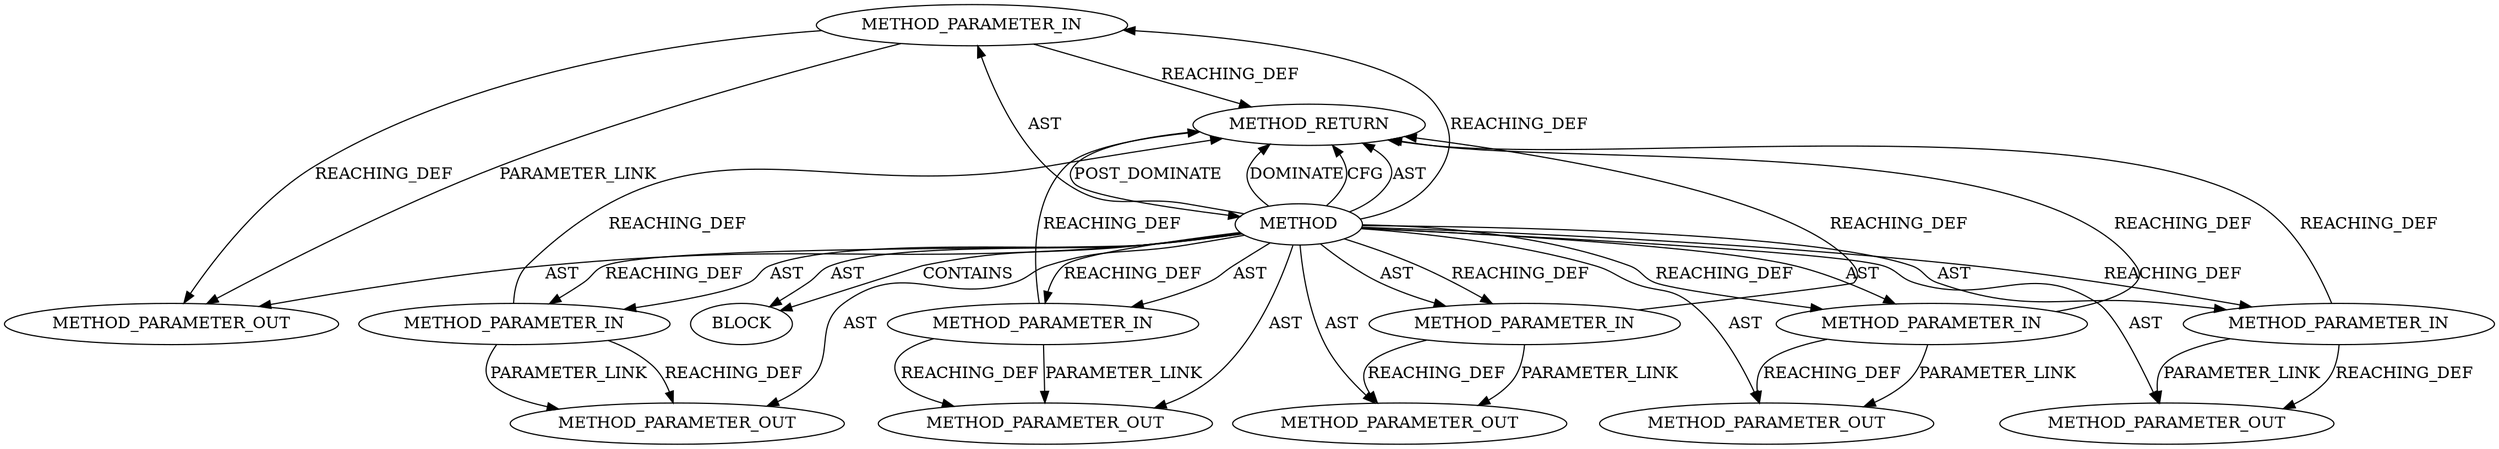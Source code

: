 digraph {
  26176 [label=METHOD_PARAMETER_IN ORDER=6 CODE="p6" IS_VARIADIC=false TYPE_FULL_NAME="ANY" EVALUATION_STRATEGY="BY_VALUE" INDEX=6 NAME="p6"]
  27465 [label=METHOD_PARAMETER_OUT ORDER=3 CODE="p3" IS_VARIADIC=false TYPE_FULL_NAME="ANY" EVALUATION_STRATEGY="BY_VALUE" INDEX=3 NAME="p3"]
  26174 [label=METHOD_PARAMETER_IN ORDER=4 CODE="p4" IS_VARIADIC=false TYPE_FULL_NAME="ANY" EVALUATION_STRATEGY="BY_VALUE" INDEX=4 NAME="p4"]
  26171 [label=METHOD_PARAMETER_IN ORDER=1 CODE="p1" IS_VARIADIC=false TYPE_FULL_NAME="ANY" EVALUATION_STRATEGY="BY_VALUE" INDEX=1 NAME="p1"]
  27468 [label=METHOD_PARAMETER_OUT ORDER=6 CODE="p6" IS_VARIADIC=false TYPE_FULL_NAME="ANY" EVALUATION_STRATEGY="BY_VALUE" INDEX=6 NAME="p6"]
  26173 [label=METHOD_PARAMETER_IN ORDER=3 CODE="p3" IS_VARIADIC=false TYPE_FULL_NAME="ANY" EVALUATION_STRATEGY="BY_VALUE" INDEX=3 NAME="p3"]
  27463 [label=METHOD_PARAMETER_OUT ORDER=1 CODE="p1" IS_VARIADIC=false TYPE_FULL_NAME="ANY" EVALUATION_STRATEGY="BY_VALUE" INDEX=1 NAME="p1"]
  26178 [label=METHOD_RETURN ORDER=2 CODE="RET" TYPE_FULL_NAME="ANY" EVALUATION_STRATEGY="BY_VALUE"]
  26172 [label=METHOD_PARAMETER_IN ORDER=2 CODE="p2" IS_VARIADIC=false TYPE_FULL_NAME="ANY" EVALUATION_STRATEGY="BY_VALUE" INDEX=2 NAME="p2"]
  27466 [label=METHOD_PARAMETER_OUT ORDER=4 CODE="p4" IS_VARIADIC=false TYPE_FULL_NAME="ANY" EVALUATION_STRATEGY="BY_VALUE" INDEX=4 NAME="p4"]
  27467 [label=METHOD_PARAMETER_OUT ORDER=5 CODE="p5" IS_VARIADIC=false TYPE_FULL_NAME="ANY" EVALUATION_STRATEGY="BY_VALUE" INDEX=5 NAME="p5"]
  26175 [label=METHOD_PARAMETER_IN ORDER=5 CODE="p5" IS_VARIADIC=false TYPE_FULL_NAME="ANY" EVALUATION_STRATEGY="BY_VALUE" INDEX=5 NAME="p5"]
  26177 [label=BLOCK ORDER=1 ARGUMENT_INDEX=1 CODE="<empty>" TYPE_FULL_NAME="ANY"]
  26170 [label=METHOD AST_PARENT_TYPE="NAMESPACE_BLOCK" AST_PARENT_FULL_NAME="<global>" ORDER=0 CODE="<empty>" FULL_NAME="BN_generate_dsa_nonce" IS_EXTERNAL=true FILENAME="<empty>" SIGNATURE="" NAME="BN_generate_dsa_nonce"]
  27464 [label=METHOD_PARAMETER_OUT ORDER=2 CODE="p2" IS_VARIADIC=false TYPE_FULL_NAME="ANY" EVALUATION_STRATEGY="BY_VALUE" INDEX=2 NAME="p2"]
  26170 -> 26174 [label=AST ]
  26176 -> 27468 [label=PARAMETER_LINK ]
  26170 -> 26171 [label=AST ]
  26170 -> 26175 [label=REACHING_DEF VARIABLE=""]
  26176 -> 26178 [label=REACHING_DEF VARIABLE="p6"]
  26170 -> 26171 [label=REACHING_DEF VARIABLE=""]
  26178 -> 26170 [label=POST_DOMINATE ]
  26170 -> 26173 [label=REACHING_DEF VARIABLE=""]
  26170 -> 26173 [label=AST ]
  26170 -> 26176 [label=AST ]
  26173 -> 27465 [label=PARAMETER_LINK ]
  26170 -> 26178 [label=DOMINATE ]
  26170 -> 27468 [label=AST ]
  26170 -> 27463 [label=AST ]
  26170 -> 26178 [label=CFG ]
  26176 -> 27468 [label=REACHING_DEF VARIABLE="p6"]
  26171 -> 26178 [label=REACHING_DEF VARIABLE="p1"]
  26175 -> 26178 [label=REACHING_DEF VARIABLE="p5"]
  26174 -> 27466 [label=REACHING_DEF VARIABLE="p4"]
  26170 -> 27464 [label=AST ]
  26171 -> 27463 [label=REACHING_DEF VARIABLE="p1"]
  26170 -> 26172 [label=AST ]
  26170 -> 26177 [label=CONTAINS ]
  26170 -> 26177 [label=AST ]
  26172 -> 27464 [label=PARAMETER_LINK ]
  26174 -> 27466 [label=PARAMETER_LINK ]
  26171 -> 27463 [label=PARAMETER_LINK ]
  26170 -> 27465 [label=AST ]
  26175 -> 27467 [label=PARAMETER_LINK ]
  26175 -> 27467 [label=REACHING_DEF VARIABLE="p5"]
  26173 -> 26178 [label=REACHING_DEF VARIABLE="p3"]
  26170 -> 27466 [label=AST ]
  26170 -> 26176 [label=REACHING_DEF VARIABLE=""]
  26170 -> 26172 [label=REACHING_DEF VARIABLE=""]
  26174 -> 26178 [label=REACHING_DEF VARIABLE="p4"]
  26172 -> 27464 [label=REACHING_DEF VARIABLE="p2"]
  26170 -> 27467 [label=AST ]
  26170 -> 26174 [label=REACHING_DEF VARIABLE=""]
  26170 -> 26175 [label=AST ]
  26170 -> 26178 [label=AST ]
  26173 -> 27465 [label=REACHING_DEF VARIABLE="p3"]
  26172 -> 26178 [label=REACHING_DEF VARIABLE="p2"]
}
